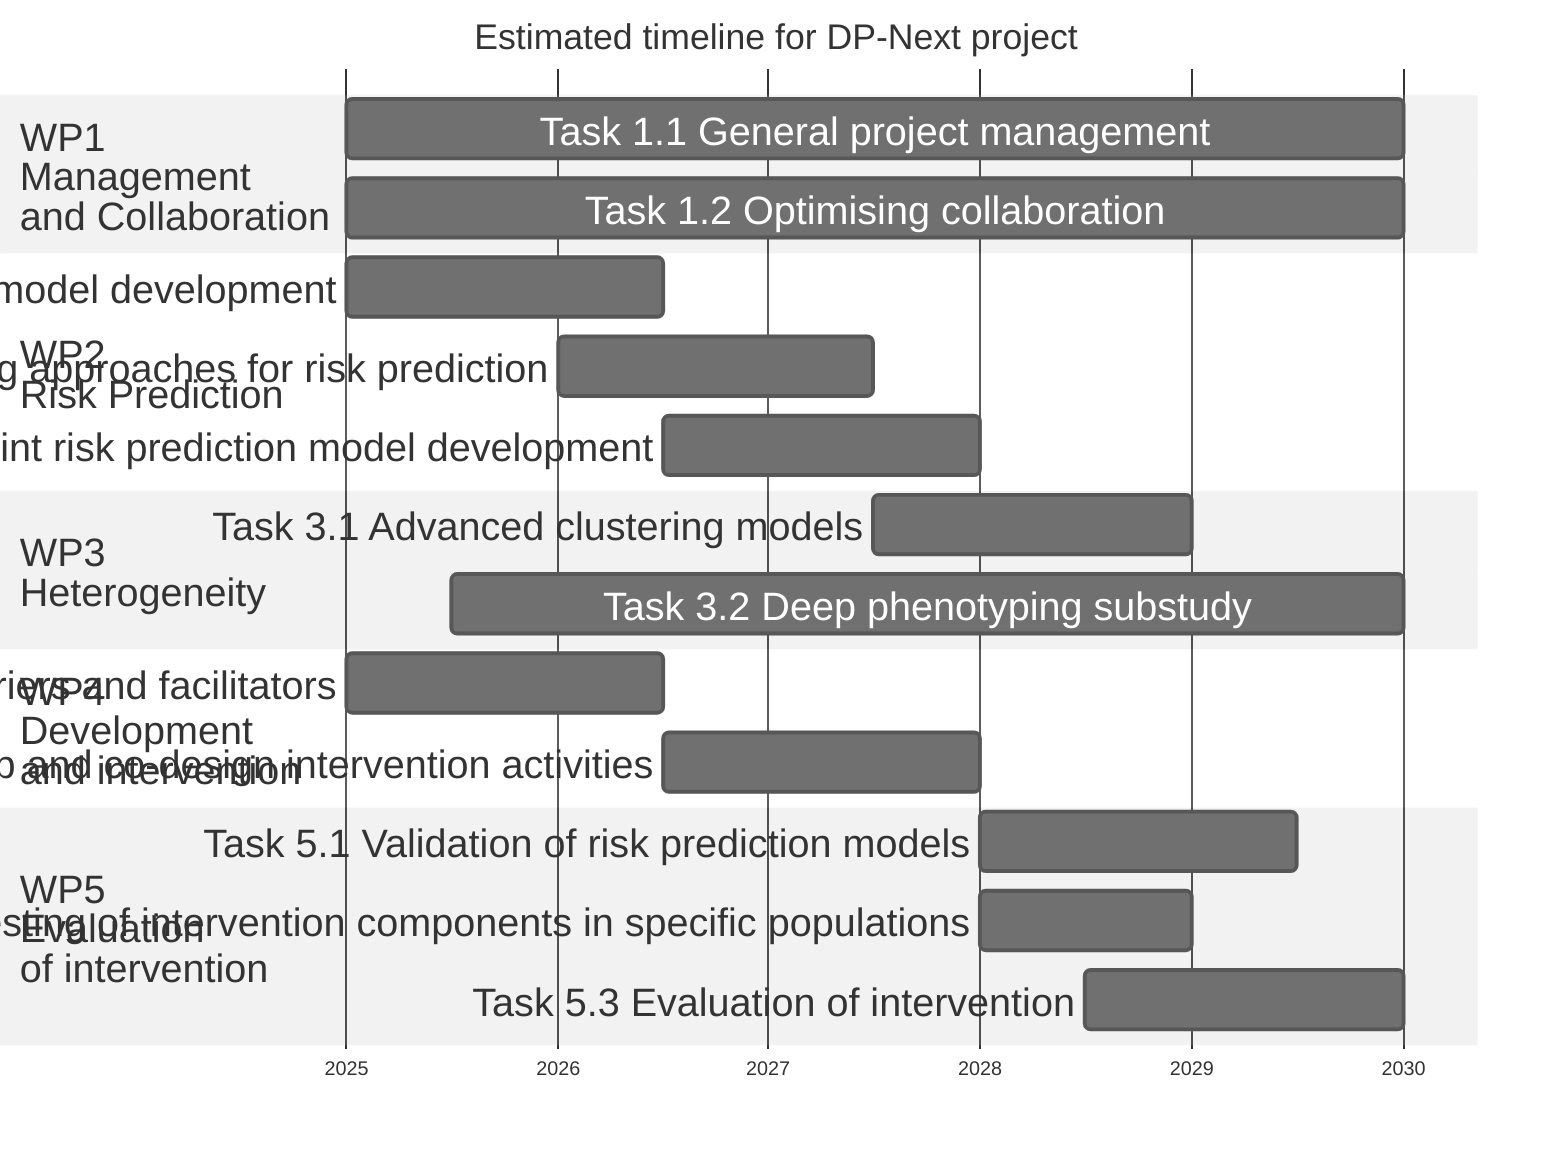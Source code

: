 ---
config:
    theme: "neutral"
    themeCSS: "svg {width: 700px}"
    gantt:
        barHeight: 30
        leftPadding: 175
        fontSize: 20
        sectionFontSize: 20
        barGap: 10
---

gantt
    title Estimated timeline for DP-Next project
    dateFormat  YYYY-MM-DD
    axisFormat %Y
    tickInterval 1year
    todayMarker off
    %% (`excludes` accepts specific dates in YYYY-MM-DD format, days of the week ("sunday") or "weekends", but not the word "weekdays".)

    section WP1<br>Management<br>and Collaboration
    Task 1.1 General project management: t1_1, 2025-01-01, 5y
    Task 1.2 Optimising collaboration: t1_2, 2025-01-01, 5y

    section WP2<br>Risk Prediction
    Task 2.1 Separate risk prediction model development : t2_1, 2025-01-01, 18M
    Task 2.2 Machine Learning approaches for risk prediction : t2_2, 2026-01-01, 18M
    Task 2.3 Joint risk prediction model development : t2_3, 2026-07-01, 18M

    section WP3<br>Heterogeneity
    Task 3.1 Advanced clustering models : t3_1, 2027-07-01, 18M
    Task 3.2 Deep phenotyping substudy : t3_2, 2025-07-01, 54M

    section WP4<br>Development<br>and intervention
    Task 4.1 Investigate barriers and facilitators : t4_1, 2025-01-01, 18M
    Task 4.2 Develop and co-design intervention activities : t4_2, after t4_1, 18M

    section WP5<br>Evaluation<br>of intervention
    Task 5.1 Validation of risk prediction models : t5_1, 2028-01-01, 18M
    Task 5.2 Pilot testing of intervention components in specific populations : t5_2, 2028-01-01, 1y
    Task 5.3 Evaluation of intervention : t5_3, 2028-07-01, 18M